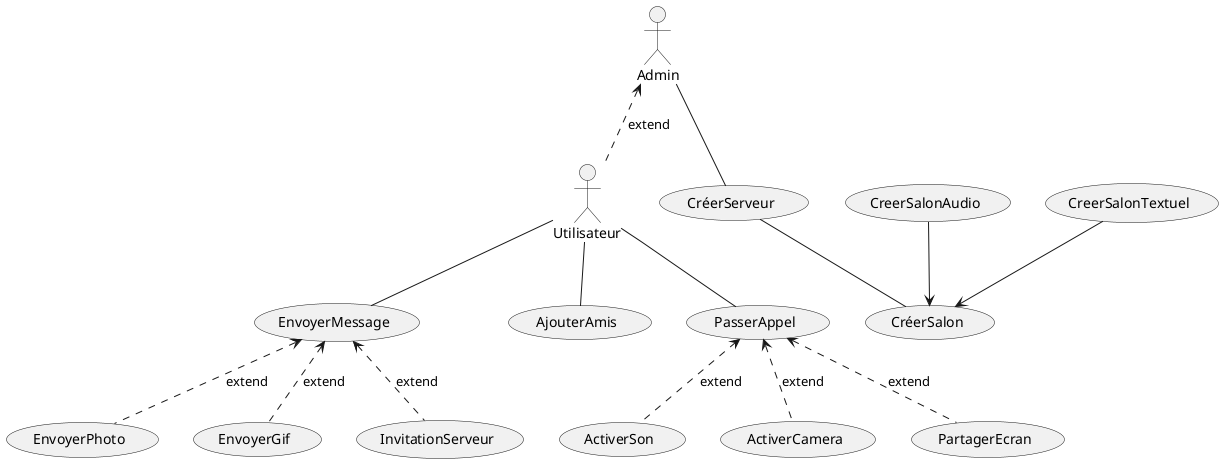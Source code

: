 @startuml

actor Utilisateur
usecase EnvoyerMessage
usecase EnvoyerPhoto
usecase EnvoyerGif
usecase AjouterAmis
usecase PasserAppel
usecase ActiverSon
usecase ActiverCamera
usecase PartagerEcran
usecase InvitationServeur

actor Admin
usecase CréerServeur
usecase CréerSalon
usecase CreerSalonAudio
usecase CreerSalonTextuel

Utilisateur -- EnvoyerMessage
EnvoyerMessage <.. EnvoyerPhoto : extend
EnvoyerMessage <.. EnvoyerGif : extend
EnvoyerMessage <.. InvitationServeur : extend

Utilisateur -- AjouterAmis
Utilisateur -- PasserAppel
PasserAppel <.. ActiverCamera : extend
PasserAppel <.. ActiverSon : extend
PasserAppel <.. PartagerEcran : extend

Admin -- CréerServeur
Admin <.. Utilisateur : extend
CréerServeur -- CréerSalon

CreerSalonAudio --> CréerSalon
CreerSalonTextuel --> CréerSalon

@enduml
